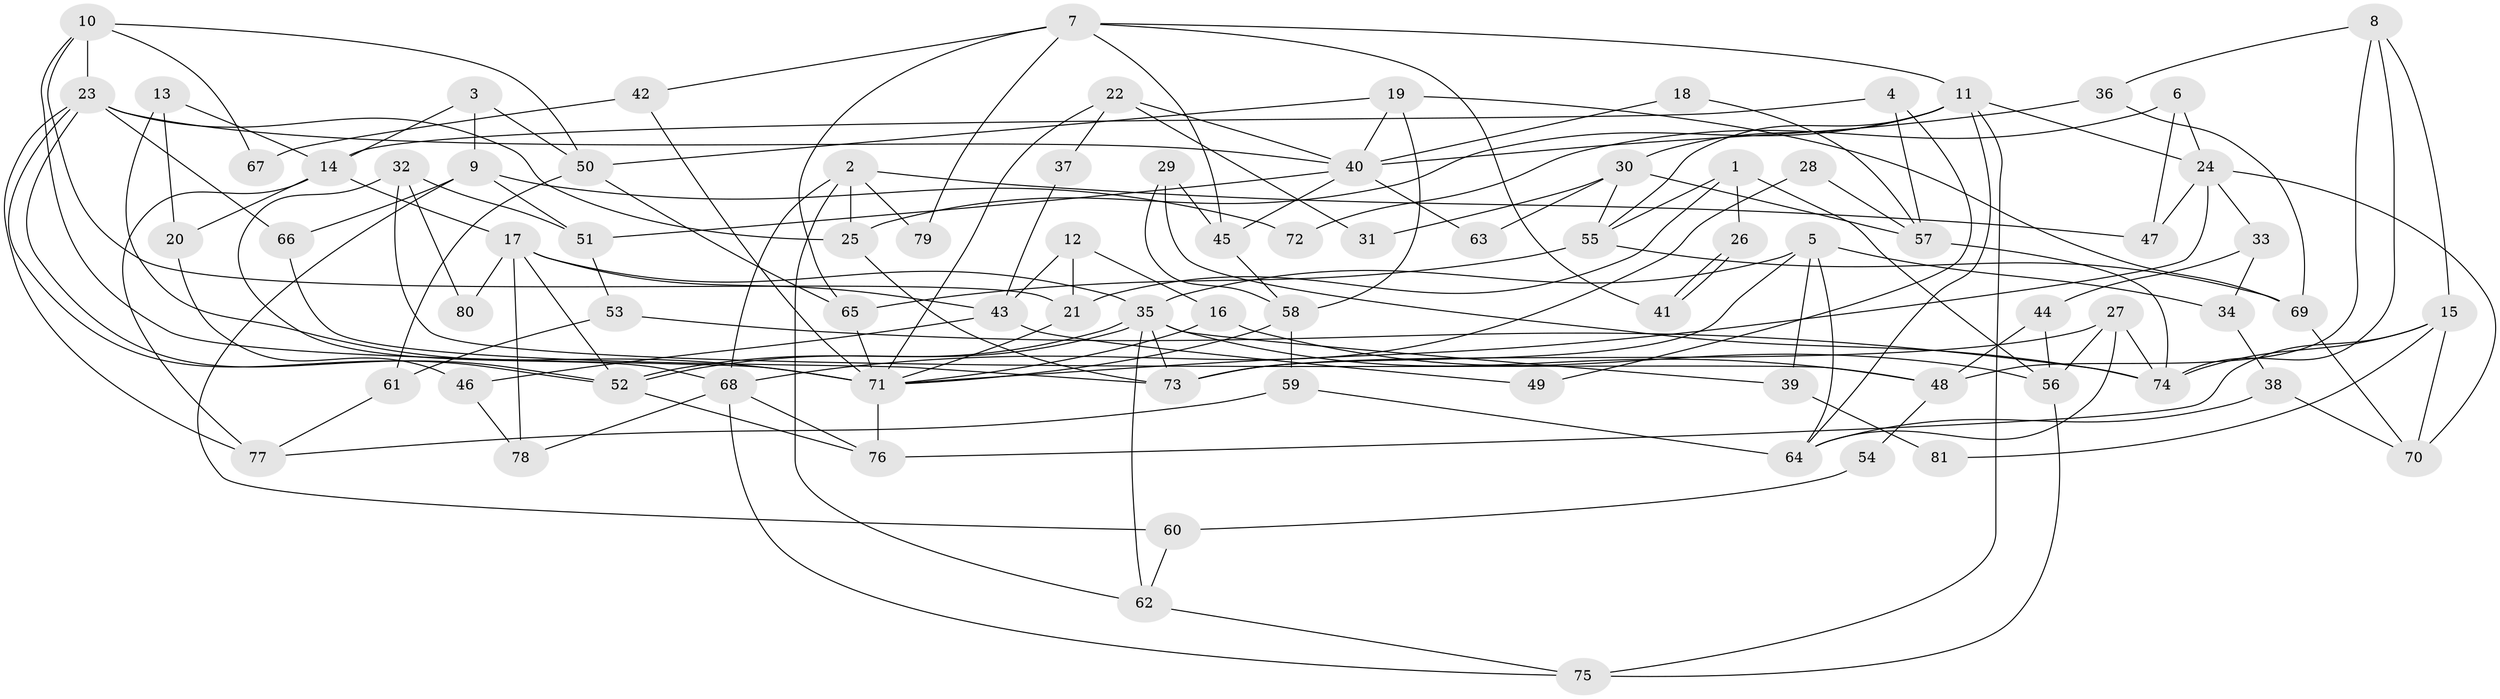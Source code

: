 // Generated by graph-tools (version 1.1) at 2025/50/03/09/25 03:50:05]
// undirected, 81 vertices, 162 edges
graph export_dot {
graph [start="1"]
  node [color=gray90,style=filled];
  1;
  2;
  3;
  4;
  5;
  6;
  7;
  8;
  9;
  10;
  11;
  12;
  13;
  14;
  15;
  16;
  17;
  18;
  19;
  20;
  21;
  22;
  23;
  24;
  25;
  26;
  27;
  28;
  29;
  30;
  31;
  32;
  33;
  34;
  35;
  36;
  37;
  38;
  39;
  40;
  41;
  42;
  43;
  44;
  45;
  46;
  47;
  48;
  49;
  50;
  51;
  52;
  53;
  54;
  55;
  56;
  57;
  58;
  59;
  60;
  61;
  62;
  63;
  64;
  65;
  66;
  67;
  68;
  69;
  70;
  71;
  72;
  73;
  74;
  75;
  76;
  77;
  78;
  79;
  80;
  81;
  1 -- 55;
  1 -- 21;
  1 -- 26;
  1 -- 56;
  2 -- 68;
  2 -- 25;
  2 -- 47;
  2 -- 62;
  2 -- 79;
  3 -- 14;
  3 -- 9;
  3 -- 50;
  4 -- 14;
  4 -- 57;
  4 -- 49;
  5 -- 64;
  5 -- 73;
  5 -- 34;
  5 -- 35;
  5 -- 39;
  6 -- 47;
  6 -- 24;
  6 -- 72;
  7 -- 65;
  7 -- 45;
  7 -- 11;
  7 -- 41;
  7 -- 42;
  7 -- 79;
  8 -- 48;
  8 -- 15;
  8 -- 36;
  8 -- 74;
  9 -- 51;
  9 -- 66;
  9 -- 60;
  9 -- 72;
  10 -- 71;
  10 -- 50;
  10 -- 21;
  10 -- 23;
  10 -- 67;
  11 -- 25;
  11 -- 24;
  11 -- 30;
  11 -- 55;
  11 -- 64;
  11 -- 75;
  12 -- 21;
  12 -- 16;
  12 -- 43;
  13 -- 71;
  13 -- 20;
  13 -- 14;
  14 -- 17;
  14 -- 20;
  14 -- 77;
  15 -- 74;
  15 -- 70;
  15 -- 76;
  15 -- 81;
  16 -- 71;
  16 -- 56;
  17 -- 35;
  17 -- 52;
  17 -- 43;
  17 -- 78;
  17 -- 80;
  18 -- 40;
  18 -- 57;
  19 -- 58;
  19 -- 40;
  19 -- 50;
  19 -- 69;
  20 -- 46;
  21 -- 71;
  22 -- 71;
  22 -- 40;
  22 -- 31;
  22 -- 37;
  23 -- 52;
  23 -- 52;
  23 -- 25;
  23 -- 40;
  23 -- 66;
  23 -- 77;
  24 -- 71;
  24 -- 33;
  24 -- 47;
  24 -- 70;
  25 -- 73;
  26 -- 41;
  26 -- 41;
  27 -- 56;
  27 -- 64;
  27 -- 73;
  27 -- 74;
  28 -- 68;
  28 -- 57;
  29 -- 45;
  29 -- 74;
  29 -- 58;
  30 -- 55;
  30 -- 31;
  30 -- 57;
  30 -- 63;
  32 -- 68;
  32 -- 48;
  32 -- 51;
  32 -- 80;
  33 -- 34;
  33 -- 44;
  34 -- 38;
  35 -- 52;
  35 -- 52;
  35 -- 39;
  35 -- 48;
  35 -- 62;
  35 -- 73;
  36 -- 40;
  36 -- 69;
  37 -- 43;
  38 -- 70;
  38 -- 64;
  39 -- 81;
  40 -- 51;
  40 -- 45;
  40 -- 63;
  42 -- 71;
  42 -- 67;
  43 -- 46;
  43 -- 49;
  44 -- 56;
  44 -- 48;
  45 -- 58;
  46 -- 78;
  48 -- 54;
  50 -- 61;
  50 -- 65;
  51 -- 53;
  52 -- 76;
  53 -- 74;
  53 -- 61;
  54 -- 60;
  55 -- 69;
  55 -- 65;
  56 -- 75;
  57 -- 74;
  58 -- 71;
  58 -- 59;
  59 -- 77;
  59 -- 64;
  60 -- 62;
  61 -- 77;
  62 -- 75;
  65 -- 71;
  66 -- 73;
  68 -- 75;
  68 -- 76;
  68 -- 78;
  69 -- 70;
  71 -- 76;
}
